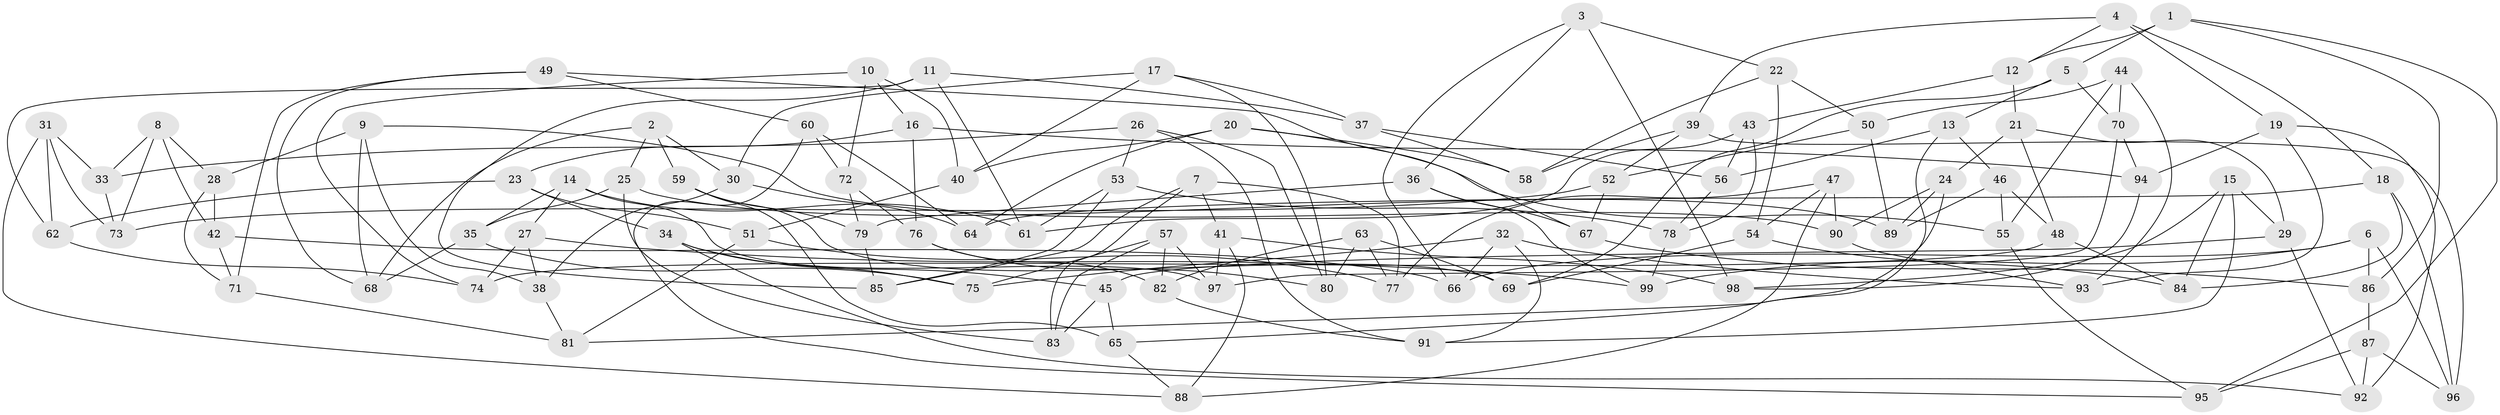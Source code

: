 // Generated by graph-tools (version 1.1) at 2025/16/03/09/25 04:16:13]
// undirected, 99 vertices, 198 edges
graph export_dot {
graph [start="1"]
  node [color=gray90,style=filled];
  1;
  2;
  3;
  4;
  5;
  6;
  7;
  8;
  9;
  10;
  11;
  12;
  13;
  14;
  15;
  16;
  17;
  18;
  19;
  20;
  21;
  22;
  23;
  24;
  25;
  26;
  27;
  28;
  29;
  30;
  31;
  32;
  33;
  34;
  35;
  36;
  37;
  38;
  39;
  40;
  41;
  42;
  43;
  44;
  45;
  46;
  47;
  48;
  49;
  50;
  51;
  52;
  53;
  54;
  55;
  56;
  57;
  58;
  59;
  60;
  61;
  62;
  63;
  64;
  65;
  66;
  67;
  68;
  69;
  70;
  71;
  72;
  73;
  74;
  75;
  76;
  77;
  78;
  79;
  80;
  81;
  82;
  83;
  84;
  85;
  86;
  87;
  88;
  89;
  90;
  91;
  92;
  93;
  94;
  95;
  96;
  97;
  98;
  99;
  1 -- 12;
  1 -- 95;
  1 -- 86;
  1 -- 5;
  2 -- 25;
  2 -- 59;
  2 -- 68;
  2 -- 30;
  3 -- 66;
  3 -- 22;
  3 -- 98;
  3 -- 36;
  4 -- 19;
  4 -- 39;
  4 -- 12;
  4 -- 18;
  5 -- 13;
  5 -- 70;
  5 -- 69;
  6 -- 96;
  6 -- 86;
  6 -- 66;
  6 -- 99;
  7 -- 85;
  7 -- 83;
  7 -- 77;
  7 -- 41;
  8 -- 33;
  8 -- 28;
  8 -- 73;
  8 -- 42;
  9 -- 90;
  9 -- 38;
  9 -- 28;
  9 -- 68;
  10 -- 16;
  10 -- 74;
  10 -- 40;
  10 -- 72;
  11 -- 61;
  11 -- 85;
  11 -- 62;
  11 -- 37;
  12 -- 21;
  12 -- 43;
  13 -- 46;
  13 -- 65;
  13 -- 56;
  14 -- 35;
  14 -- 97;
  14 -- 27;
  14 -- 61;
  15 -- 84;
  15 -- 98;
  15 -- 29;
  15 -- 91;
  16 -- 23;
  16 -- 94;
  16 -- 76;
  17 -- 30;
  17 -- 40;
  17 -- 37;
  17 -- 80;
  18 -- 84;
  18 -- 64;
  18 -- 96;
  19 -- 92;
  19 -- 93;
  19 -- 94;
  20 -- 58;
  20 -- 40;
  20 -- 55;
  20 -- 64;
  21 -- 29;
  21 -- 48;
  21 -- 24;
  22 -- 54;
  22 -- 50;
  22 -- 58;
  23 -- 34;
  23 -- 51;
  23 -- 62;
  24 -- 89;
  24 -- 90;
  24 -- 81;
  25 -- 83;
  25 -- 35;
  25 -- 89;
  26 -- 33;
  26 -- 80;
  26 -- 91;
  26 -- 53;
  27 -- 99;
  27 -- 38;
  27 -- 74;
  28 -- 42;
  28 -- 71;
  29 -- 92;
  29 -- 45;
  30 -- 64;
  30 -- 38;
  31 -- 62;
  31 -- 73;
  31 -- 88;
  31 -- 33;
  32 -- 75;
  32 -- 66;
  32 -- 91;
  32 -- 93;
  33 -- 73;
  34 -- 92;
  34 -- 45;
  34 -- 75;
  35 -- 68;
  35 -- 75;
  36 -- 67;
  36 -- 79;
  36 -- 99;
  37 -- 56;
  37 -- 58;
  38 -- 81;
  39 -- 52;
  39 -- 58;
  39 -- 96;
  40 -- 51;
  41 -- 98;
  41 -- 97;
  41 -- 88;
  42 -- 71;
  42 -- 66;
  43 -- 78;
  43 -- 61;
  43 -- 56;
  44 -- 55;
  44 -- 93;
  44 -- 50;
  44 -- 70;
  45 -- 83;
  45 -- 65;
  46 -- 55;
  46 -- 89;
  46 -- 48;
  47 -- 88;
  47 -- 90;
  47 -- 54;
  47 -- 77;
  48 -- 74;
  48 -- 84;
  49 -- 67;
  49 -- 71;
  49 -- 68;
  49 -- 60;
  50 -- 52;
  50 -- 89;
  51 -- 81;
  51 -- 77;
  52 -- 67;
  52 -- 73;
  53 -- 78;
  53 -- 61;
  53 -- 85;
  54 -- 69;
  54 -- 84;
  55 -- 95;
  56 -- 78;
  57 -- 75;
  57 -- 97;
  57 -- 83;
  57 -- 82;
  59 -- 65;
  59 -- 69;
  59 -- 79;
  60 -- 64;
  60 -- 72;
  60 -- 95;
  62 -- 74;
  63 -- 80;
  63 -- 82;
  63 -- 77;
  63 -- 69;
  65 -- 88;
  67 -- 86;
  70 -- 97;
  70 -- 94;
  71 -- 81;
  72 -- 76;
  72 -- 79;
  76 -- 82;
  76 -- 80;
  78 -- 99;
  79 -- 85;
  82 -- 91;
  86 -- 87;
  87 -- 96;
  87 -- 92;
  87 -- 95;
  90 -- 93;
  94 -- 98;
}
